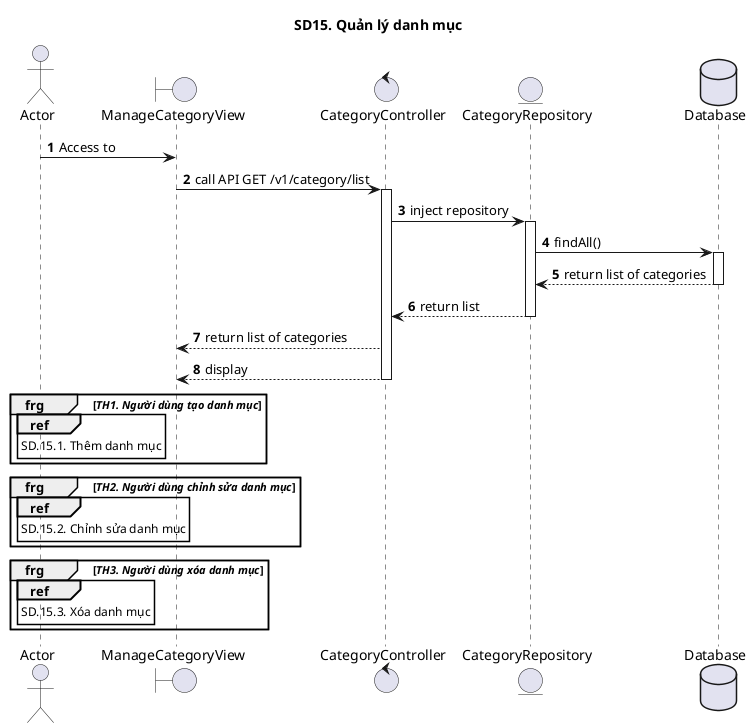 @startuml SQ
autonumber
title SD15. Quản lý danh mục
actor "Actor" as actor
boundary "ManageCategoryView" as manageView
control "CategoryController" as controller
entity "CategoryRepository" as model
database "Database" as database

' Main Flow
actor -> manageView : Access to
manageView -> controller : call API GET /v1/category/list
activate controller
controller -> model : inject repository
activate model
model -> database : findAll()
activate database
database --> model : return list of categories
deactivate database
model --> controller : return list
deactivate model
controller --> manageView : return list of categories
controller --> manageView : display
deactivate controller

' Option TH1: Create Category
group frg [//TH1. Người dùng tạo danh mục//]
ref over actor
SD.15.1. Thêm danh mục
end ref
end
group frg [//TH2. Người dùng chỉnh sửa danh mục//]
ref over actor
SD.15.2. Chỉnh sửa danh mục
end ref
end
group frg [//TH3. Người dùng xóa danh mục//]
ref over actor
SD.15.3. Xóa danh mục
end ref
end
@enduml
